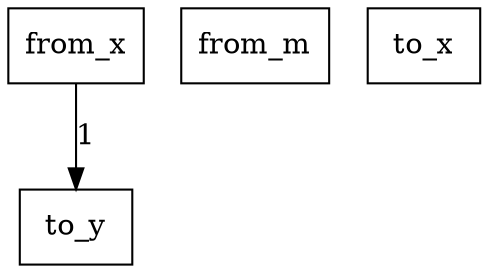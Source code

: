 digraph {
    graph [rankdir=TB
          ,bgcolor=transparent];
    node [shape=box
         ,fillcolor=white
         ,style=filled];
    0 [label=<from_x>];
    1 [label=<from_m>];
    2 [label=<to_x>];
    3 [label=<to_y>];
    0 -> 3 [label=1];
}